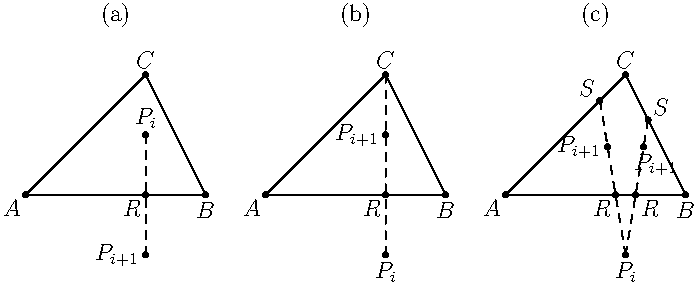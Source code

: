 picture pic1;
currentpicture = pic1;
unitsize(30);

pair A = (0,0);
pair B = (3,0);
pair C = (2,2);
pair R = (2,0);
pair P = midpoint(C--R);
pair Q = extension(C,P,(0,-1),(1,-1));

draw(A--B--C--cycle);

dot("$A$",A,SW);
dot("$B$",B,S);
dot("$C$",C,N);
dot("$R$",R,SW);
dot("$P_i$",P,N);
dot("$P_{i+1}$",Q,W);
draw(P--Q,p=dashed);
label("(a)",midpoint(A--B)+(0,3));

picture pic2;
currentpicture = pic2;
unitsize(30);

pair A = (0,0);
pair B = (3,0);
pair C = (2,2);
pair R = (2,0);
pair Q = midpoint(C--R);
pair P = extension(C,Q,(0,-1),(1,-1));

draw(A--B--C--cycle);

dot("$A$",A,SW);
dot("$B$",B,S);
dot("$C$",C,N);
dot("$R$",R,SW);
dot("$P_{i+1}$",Q,W);
dot("$P_i$",P,S);
draw(C--P,p=dashed);

label("(b)",midpoint(A--B)+(0,3));
shipout(format="pdf");

picture pic3;
currentpicture = pic3;
unitsize(30);

draw(A--B--C--cycle);

pair Q1 = (1.7,0.8);
pair Q2 = (2.3,0.8);
pair S1 = extension(Q1,P,A,C);
pair S2 = extension(Q2,P,B,C);
pair R1 = intersectionpoint(A--B,Q1--P);
pair R2 = intersectionpoint(A--B,Q2--P);
dot("$A$",A,SW);
dot("$B$",B,S);
dot("$C$",C,N);
dot("$R$",R1,SW);
dot("$R$",R2,SE);
dot("$P_{i+1}$",Q1,W);
dot("$P_{i+1}$",Q2,SSE);
dot("$P_i$",P,S);
dot("$S$",S1,NW);
dot("$S$",S2,NE);
draw(P--S1,p=dashed);
draw(P--S2,p=dashed);
label("(c)",midpoint(A--B)+(0,3));

add(pic3,pic1.fit(),(-8,0));
add(pic3,pic2.fit(),(-4,0));

shipout(format="pdf");
